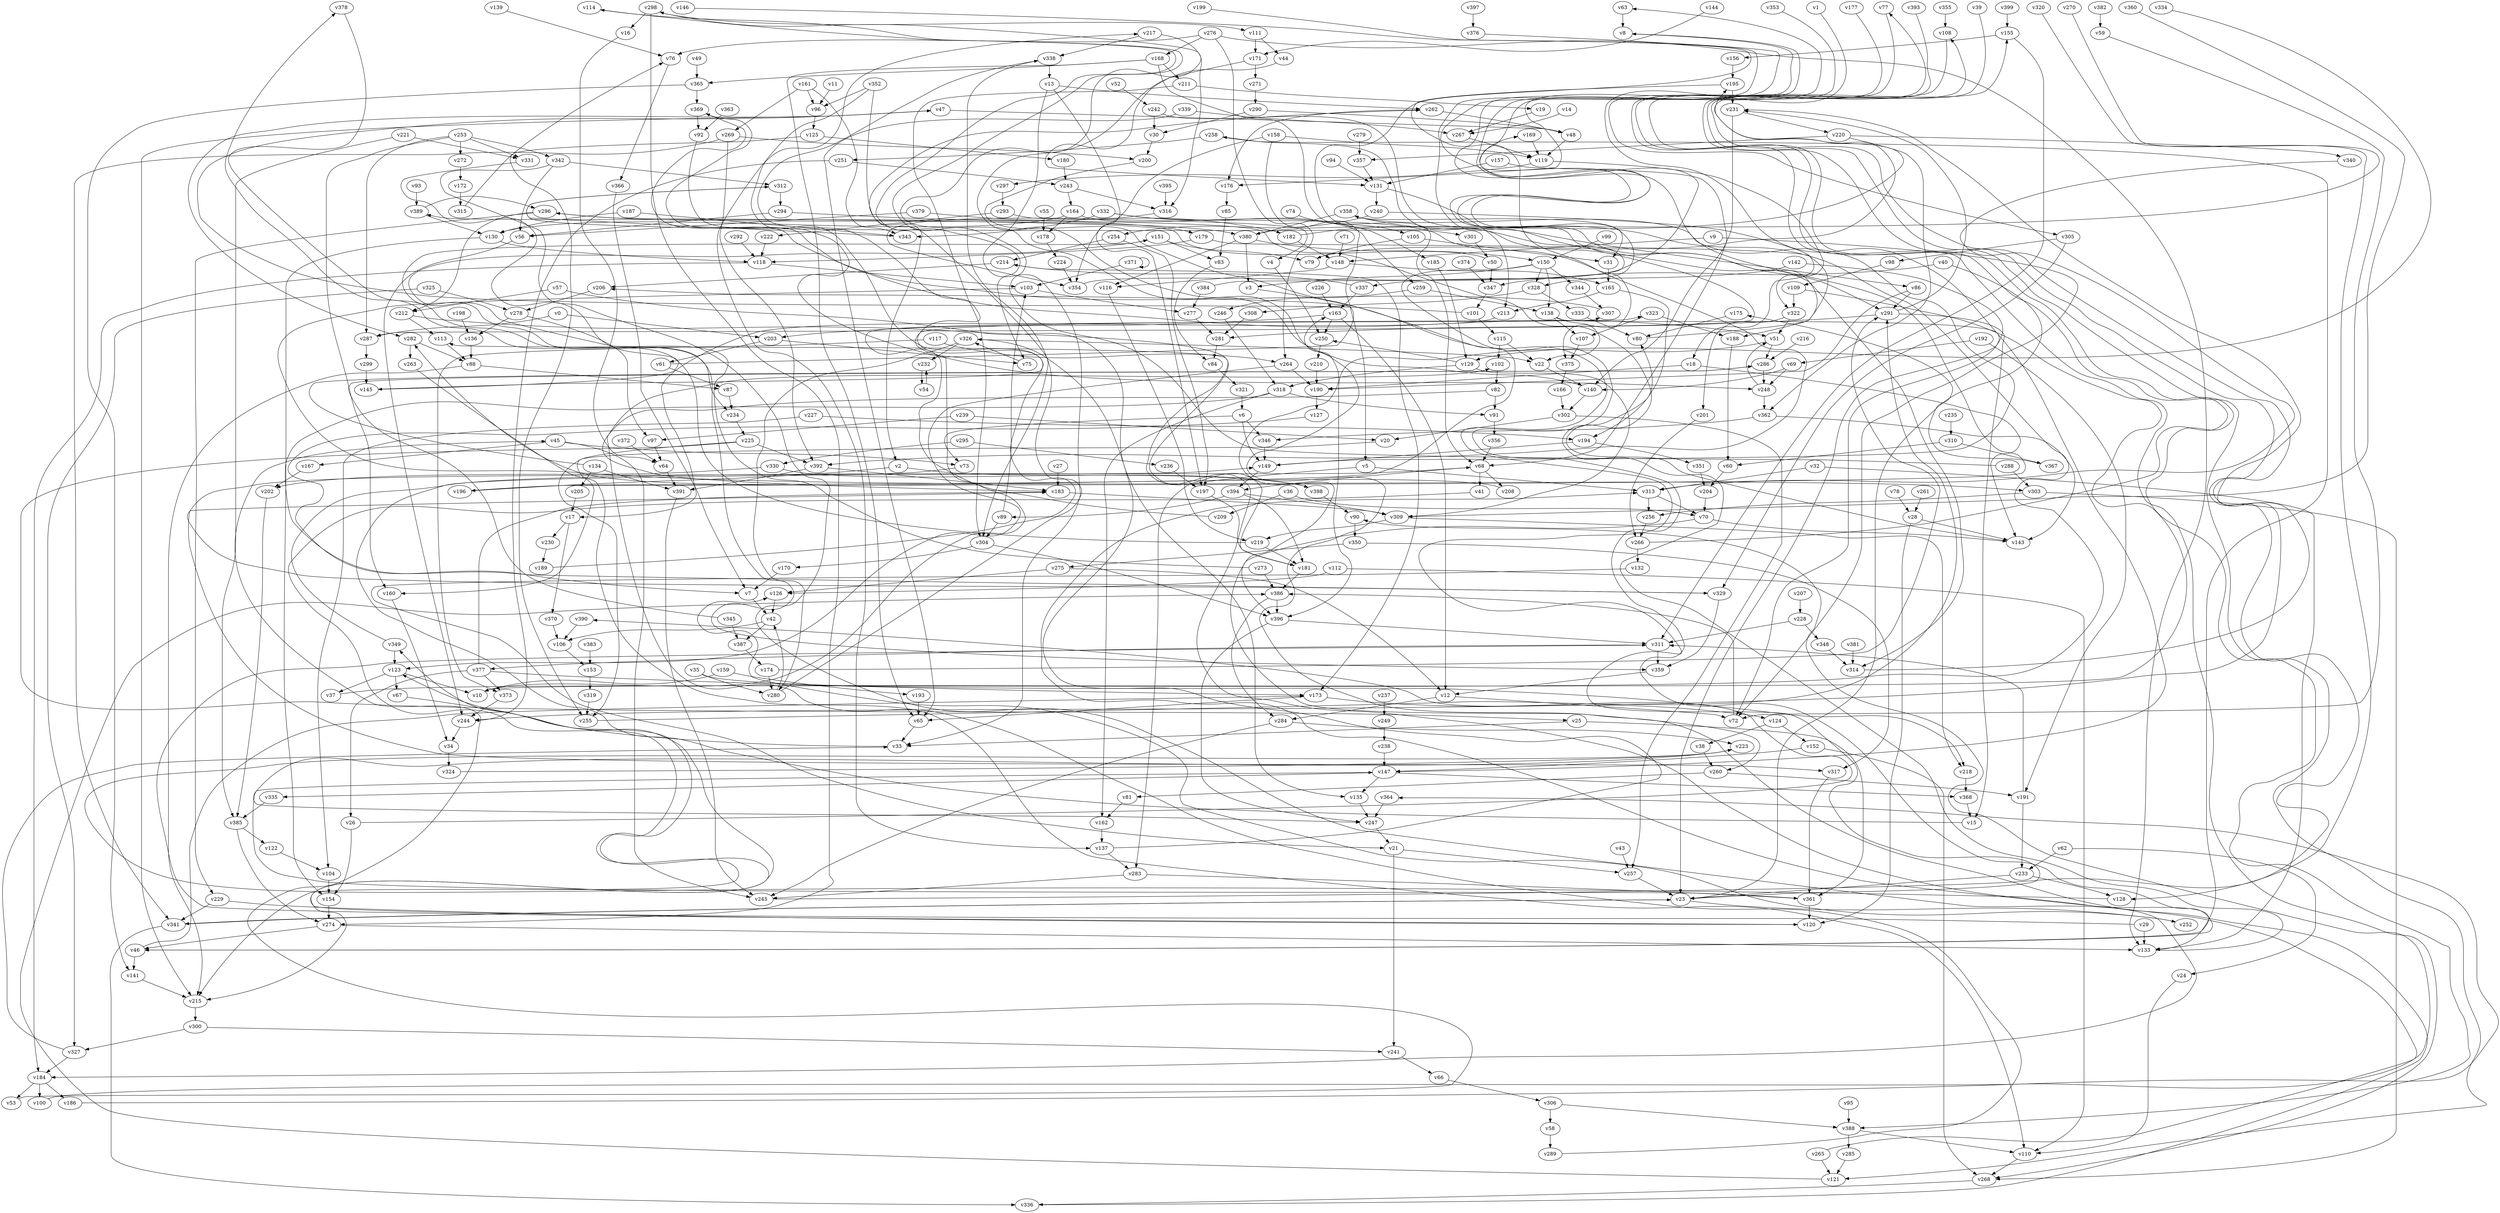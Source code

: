// Benchmark game 599 - 400 vertices
// time_bound: 179
// targets: v399
digraph G {
    v0 [name="v0", player=0];
    v1 [name="v1", player=1];
    v2 [name="v2", player=1];
    v3 [name="v3", player=1];
    v4 [name="v4", player=0];
    v5 [name="v5", player=0];
    v6 [name="v6", player=1];
    v7 [name="v7", player=1];
    v8 [name="v8", player=1];
    v9 [name="v9", player=1];
    v10 [name="v10", player=0];
    v11 [name="v11", player=1];
    v12 [name="v12", player=0];
    v13 [name="v13", player=1];
    v14 [name="v14", player=1];
    v15 [name="v15", player=0];
    v16 [name="v16", player=0];
    v17 [name="v17", player=1];
    v18 [name="v18", player=0];
    v19 [name="v19", player=1];
    v20 [name="v20", player=0];
    v21 [name="v21", player=1];
    v22 [name="v22", player=1];
    v23 [name="v23", player=0];
    v24 [name="v24", player=0];
    v25 [name="v25", player=0];
    v26 [name="v26", player=1];
    v27 [name="v27", player=1];
    v28 [name="v28", player=1];
    v29 [name="v29", player=1];
    v30 [name="v30", player=1];
    v31 [name="v31", player=1];
    v32 [name="v32", player=0];
    v33 [name="v33", player=1];
    v34 [name="v34", player=0];
    v35 [name="v35", player=1];
    v36 [name="v36", player=1];
    v37 [name="v37", player=1];
    v38 [name="v38", player=0];
    v39 [name="v39", player=1];
    v40 [name="v40", player=1];
    v41 [name="v41", player=1];
    v42 [name="v42", player=0];
    v43 [name="v43", player=0];
    v44 [name="v44", player=1];
    v45 [name="v45", player=1];
    v46 [name="v46", player=1];
    v47 [name="v47", player=1];
    v48 [name="v48", player=0];
    v49 [name="v49", player=0];
    v50 [name="v50", player=1];
    v51 [name="v51", player=1];
    v52 [name="v52", player=1];
    v53 [name="v53", player=0];
    v54 [name="v54", player=0];
    v55 [name="v55", player=1];
    v56 [name="v56", player=0];
    v57 [name="v57", player=1];
    v58 [name="v58", player=1];
    v59 [name="v59", player=0];
    v60 [name="v60", player=1];
    v61 [name="v61", player=0];
    v62 [name="v62", player=0];
    v63 [name="v63", player=1];
    v64 [name="v64", player=1];
    v65 [name="v65", player=1];
    v66 [name="v66", player=1];
    v67 [name="v67", player=0];
    v68 [name="v68", player=1];
    v69 [name="v69", player=0];
    v70 [name="v70", player=1];
    v71 [name="v71", player=1];
    v72 [name="v72", player=0];
    v73 [name="v73", player=1];
    v74 [name="v74", player=1];
    v75 [name="v75", player=0];
    v76 [name="v76", player=0];
    v77 [name="v77", player=0];
    v78 [name="v78", player=1];
    v79 [name="v79", player=1];
    v80 [name="v80", player=0];
    v81 [name="v81", player=0];
    v82 [name="v82", player=1];
    v83 [name="v83", player=0];
    v84 [name="v84", player=0];
    v85 [name="v85", player=1];
    v86 [name="v86", player=1];
    v87 [name="v87", player=1];
    v88 [name="v88", player=0];
    v89 [name="v89", player=1];
    v90 [name="v90", player=0];
    v91 [name="v91", player=0];
    v92 [name="v92", player=1];
    v93 [name="v93", player=1];
    v94 [name="v94", player=0];
    v95 [name="v95", player=0];
    v96 [name="v96", player=0];
    v97 [name="v97", player=1];
    v98 [name="v98", player=0];
    v99 [name="v99", player=0];
    v100 [name="v100", player=1];
    v101 [name="v101", player=0];
    v102 [name="v102", player=1];
    v103 [name="v103", player=0];
    v104 [name="v104", player=1];
    v105 [name="v105", player=0];
    v106 [name="v106", player=1];
    v107 [name="v107", player=1];
    v108 [name="v108", player=0];
    v109 [name="v109", player=1];
    v110 [name="v110", player=0];
    v111 [name="v111", player=0];
    v112 [name="v112", player=0];
    v113 [name="v113", player=0];
    v114 [name="v114", player=0];
    v115 [name="v115", player=0];
    v116 [name="v116", player=1];
    v117 [name="v117", player=0];
    v118 [name="v118", player=1];
    v119 [name="v119", player=1];
    v120 [name="v120", player=1];
    v121 [name="v121", player=1];
    v122 [name="v122", player=1];
    v123 [name="v123", player=0];
    v124 [name="v124", player=0];
    v125 [name="v125", player=0];
    v126 [name="v126", player=0];
    v127 [name="v127", player=0];
    v128 [name="v128", player=0];
    v129 [name="v129", player=1];
    v130 [name="v130", player=0];
    v131 [name="v131", player=1];
    v132 [name="v132", player=1];
    v133 [name="v133", player=1];
    v134 [name="v134", player=0];
    v135 [name="v135", player=1];
    v136 [name="v136", player=1];
    v137 [name="v137", player=1];
    v138 [name="v138", player=0];
    v139 [name="v139", player=0];
    v140 [name="v140", player=0];
    v141 [name="v141", player=1];
    v142 [name="v142", player=1];
    v143 [name="v143", player=1];
    v144 [name="v144", player=1];
    v145 [name="v145", player=0];
    v146 [name="v146", player=1];
    v147 [name="v147", player=0];
    v148 [name="v148", player=0];
    v149 [name="v149", player=0];
    v150 [name="v150", player=0];
    v151 [name="v151", player=0];
    v152 [name="v152", player=0];
    v153 [name="v153", player=1];
    v154 [name="v154", player=1];
    v155 [name="v155", player=0];
    v156 [name="v156", player=0];
    v157 [name="v157", player=0];
    v158 [name="v158", player=0];
    v159 [name="v159", player=1];
    v160 [name="v160", player=0];
    v161 [name="v161", player=0];
    v162 [name="v162", player=0];
    v163 [name="v163", player=1];
    v164 [name="v164", player=0];
    v165 [name="v165", player=1];
    v166 [name="v166", player=0];
    v167 [name="v167", player=0];
    v168 [name="v168", player=1];
    v169 [name="v169", player=0];
    v170 [name="v170", player=0];
    v171 [name="v171", player=1];
    v172 [name="v172", player=0];
    v173 [name="v173", player=0];
    v174 [name="v174", player=1];
    v175 [name="v175", player=0];
    v176 [name="v176", player=0];
    v177 [name="v177", player=0];
    v178 [name="v178", player=0];
    v179 [name="v179", player=0];
    v180 [name="v180", player=1];
    v181 [name="v181", player=1];
    v182 [name="v182", player=1];
    v183 [name="v183", player=0];
    v184 [name="v184", player=0];
    v185 [name="v185", player=0];
    v186 [name="v186", player=0];
    v187 [name="v187", player=1];
    v188 [name="v188", player=0];
    v189 [name="v189", player=1];
    v190 [name="v190", player=1];
    v191 [name="v191", player=1];
    v192 [name="v192", player=1];
    v193 [name="v193", player=0];
    v194 [name="v194", player=1];
    v195 [name="v195", player=0];
    v196 [name="v196", player=1];
    v197 [name="v197", player=1];
    v198 [name="v198", player=1];
    v199 [name="v199", player=1];
    v200 [name="v200", player=0];
    v201 [name="v201", player=0];
    v202 [name="v202", player=0];
    v203 [name="v203", player=0];
    v204 [name="v204", player=0];
    v205 [name="v205", player=1];
    v206 [name="v206", player=0];
    v207 [name="v207", player=1];
    v208 [name="v208", player=0];
    v209 [name="v209", player=1];
    v210 [name="v210", player=1];
    v211 [name="v211", player=1];
    v212 [name="v212", player=1];
    v213 [name="v213", player=1];
    v214 [name="v214", player=1];
    v215 [name="v215", player=1];
    v216 [name="v216", player=0];
    v217 [name="v217", player=0];
    v218 [name="v218", player=1];
    v219 [name="v219", player=1];
    v220 [name="v220", player=1];
    v221 [name="v221", player=0];
    v222 [name="v222", player=0];
    v223 [name="v223", player=0];
    v224 [name="v224", player=1];
    v225 [name="v225", player=0];
    v226 [name="v226", player=1];
    v227 [name="v227", player=0];
    v228 [name="v228", player=1];
    v229 [name="v229", player=0];
    v230 [name="v230", player=1];
    v231 [name="v231", player=0];
    v232 [name="v232", player=0];
    v233 [name="v233", player=1];
    v234 [name="v234", player=1];
    v235 [name="v235", player=0];
    v236 [name="v236", player=0];
    v237 [name="v237", player=0];
    v238 [name="v238", player=1];
    v239 [name="v239", player=1];
    v240 [name="v240", player=0];
    v241 [name="v241", player=0];
    v242 [name="v242", player=0];
    v243 [name="v243", player=1];
    v244 [name="v244", player=0];
    v245 [name="v245", player=1];
    v246 [name="v246", player=1];
    v247 [name="v247", player=0];
    v248 [name="v248", player=1];
    v249 [name="v249", player=0];
    v250 [name="v250", player=0];
    v251 [name="v251", player=0];
    v252 [name="v252", player=1];
    v253 [name="v253", player=1];
    v254 [name="v254", player=1];
    v255 [name="v255", player=0];
    v256 [name="v256", player=1];
    v257 [name="v257", player=1];
    v258 [name="v258", player=0];
    v259 [name="v259", player=0];
    v260 [name="v260", player=0];
    v261 [name="v261", player=0];
    v262 [name="v262", player=0];
    v263 [name="v263", player=0];
    v264 [name="v264", player=1];
    v265 [name="v265", player=0];
    v266 [name="v266", player=0];
    v267 [name="v267", player=1];
    v268 [name="v268", player=1];
    v269 [name="v269", player=1];
    v270 [name="v270", player=1];
    v271 [name="v271", player=0];
    v272 [name="v272", player=1];
    v273 [name="v273", player=0];
    v274 [name="v274", player=1];
    v275 [name="v275", player=1];
    v276 [name="v276", player=1];
    v277 [name="v277", player=0];
    v278 [name="v278", player=0];
    v279 [name="v279", player=1];
    v280 [name="v280", player=0];
    v281 [name="v281", player=0];
    v282 [name="v282", player=0];
    v283 [name="v283", player=1];
    v284 [name="v284", player=1];
    v285 [name="v285", player=0];
    v286 [name="v286", player=1];
    v287 [name="v287", player=0];
    v288 [name="v288", player=0];
    v289 [name="v289", player=0];
    v290 [name="v290", player=1];
    v291 [name="v291", player=0];
    v292 [name="v292", player=1];
    v293 [name="v293", player=0];
    v294 [name="v294", player=1];
    v295 [name="v295", player=1];
    v296 [name="v296", player=0];
    v297 [name="v297", player=0];
    v298 [name="v298", player=0];
    v299 [name="v299", player=1];
    v300 [name="v300", player=1];
    v301 [name="v301", player=1];
    v302 [name="v302", player=1];
    v303 [name="v303", player=0];
    v304 [name="v304", player=0];
    v305 [name="v305", player=1];
    v306 [name="v306", player=0];
    v307 [name="v307", player=1];
    v308 [name="v308", player=0];
    v309 [name="v309", player=1];
    v310 [name="v310", player=0];
    v311 [name="v311", player=1];
    v312 [name="v312", player=1];
    v313 [name="v313", player=0];
    v314 [name="v314", player=0];
    v315 [name="v315", player=0];
    v316 [name="v316", player=0];
    v317 [name="v317", player=0];
    v318 [name="v318", player=0];
    v319 [name="v319", player=0];
    v320 [name="v320", player=1];
    v321 [name="v321", player=1];
    v322 [name="v322", player=1];
    v323 [name="v323", player=1];
    v324 [name="v324", player=0];
    v325 [name="v325", player=1];
    v326 [name="v326", player=0];
    v327 [name="v327", player=0];
    v328 [name="v328", player=1];
    v329 [name="v329", player=1];
    v330 [name="v330", player=0];
    v331 [name="v331", player=1];
    v332 [name="v332", player=1];
    v333 [name="v333", player=1];
    v334 [name="v334", player=0];
    v335 [name="v335", player=0];
    v336 [name="v336", player=1];
    v337 [name="v337", player=1];
    v338 [name="v338", player=0];
    v339 [name="v339", player=1];
    v340 [name="v340", player=0];
    v341 [name="v341", player=0];
    v342 [name="v342", player=0];
    v343 [name="v343", player=0];
    v344 [name="v344", player=0];
    v345 [name="v345", player=0];
    v346 [name="v346", player=0];
    v347 [name="v347", player=0];
    v348 [name="v348", player=0];
    v349 [name="v349", player=0];
    v350 [name="v350", player=0];
    v351 [name="v351", player=0];
    v352 [name="v352", player=0];
    v353 [name="v353", player=0];
    v354 [name="v354", player=1];
    v355 [name="v355", player=0];
    v356 [name="v356", player=0];
    v357 [name="v357", player=1];
    v358 [name="v358", player=1];
    v359 [name="v359", player=1];
    v360 [name="v360", player=0];
    v361 [name="v361", player=0];
    v362 [name="v362", player=0];
    v363 [name="v363", player=1];
    v364 [name="v364", player=1];
    v365 [name="v365", player=0];
    v366 [name="v366", player=1];
    v367 [name="v367", player=0];
    v368 [name="v368", player=0];
    v369 [name="v369", player=1];
    v370 [name="v370", player=0];
    v371 [name="v371", player=0];
    v372 [name="v372", player=1];
    v373 [name="v373", player=0];
    v374 [name="v374", player=0];
    v375 [name="v375", player=0];
    v376 [name="v376", player=0];
    v377 [name="v377", player=1];
    v378 [name="v378", player=1];
    v379 [name="v379", player=1];
    v380 [name="v380", player=0];
    v381 [name="v381", player=1];
    v382 [name="v382", player=1];
    v383 [name="v383", player=1];
    v384 [name="v384", player=0];
    v385 [name="v385", player=1];
    v386 [name="v386", player=1];
    v387 [name="v387", player=1];
    v388 [name="v388", player=1];
    v389 [name="v389", player=1];
    v390 [name="v390", player=0];
    v391 [name="v391", player=1];
    v392 [name="v392", player=1];
    v393 [name="v393", player=1];
    v394 [name="v394", player=1];
    v395 [name="v395", player=0];
    v396 [name="v396", player=0];
    v397 [name="v397", player=1];
    v398 [name="v398", player=0];
    v399 [name="v399", player=1, target=1];

    v0 -> v203;
    v1 -> v147 [constraint="t >= 2"];
    v2 -> v196;
    v3 -> v23 [constraint="t mod 4 == 1"];
    v4 -> v250;
    v5 -> v313;
    v6 -> v346;
    v7 -> v42;
    v8 -> v328 [constraint="t < 8"];
    v9 -> v148;
    v10 -> v323 [constraint="t mod 5 == 4"];
    v11 -> v96;
    v12 -> v284;
    v13 -> v197;
    v14 -> v267;
    v15 -> v149 [constraint="t mod 4 == 3"];
    v16 -> v64;
    v17 -> v370;
    v18 -> v190;
    v19 -> v267;
    v20 -> v110 [constraint="t mod 4 == 0"];
    v21 -> v241;
    v22 -> v140;
    v23 -> v341;
    v24 -> v110;
    v25 -> v33;
    v26 -> v390 [constraint="t < 13"];
    v27 -> v183;
    v28 -> v143;
    v29 -> v349 [constraint="t < 15"];
    v30 -> v200;
    v31 -> v165;
    v32 -> v133;
    v33 -> v123 [constraint="t mod 3 == 2"];
    v34 -> v324;
    v35 -> v218 [constraint="t mod 5 == 4"];
    v36 -> v70;
    v37 -> v358 [constraint="t < 8"];
    v38 -> v260;
    v39 -> v244 [constraint="t mod 2 == 1"];
    v40 -> v23;
    v41 -> v215 [constraint="t < 6"];
    v42 -> v387;
    v43 -> v257;
    v44 -> v260 [constraint="t >= 2"];
    v45 -> v245;
    v46 -> v173 [constraint="t mod 5 == 1"];
    v47 -> v282 [constraint="t mod 2 == 1"];
    v48 -> v119;
    v49 -> v365;
    v50 -> v296 [constraint="t < 14"];
    v51 -> v286;
    v52 -> v242;
    v53 -> v45 [constraint="t >= 3"];
    v54 -> v232;
    v55 -> v178;
    v56 -> v244;
    v57 -> v135;
    v58 -> v289;
    v59 -> v72 [constraint="t < 9"];
    v60 -> v204;
    v61 -> v206 [constraint="t >= 2"];
    v62 -> v233;
    v63 -> v8;
    v64 -> v391;
    v65 -> v33;
    v66 -> v306;
    v67 -> v215 [constraint="t < 7"];
    v68 -> v208;
    v69 -> v248;
    v70 -> v396;
    v71 -> v148;
    v72 -> v386;
    v73 -> v317 [constraint="t < 8"];
    v74 -> v105;
    v75 -> v326 [constraint="t mod 2 == 0"];
    v76 -> v366;
    v77 -> v268 [constraint="t mod 3 == 1"];
    v78 -> v28;
    v79 -> v155 [constraint="t mod 4 == 2"];
    v80 -> v169 [constraint="t < 13"];
    v81 -> v162;
    v82 -> v183 [constraint="t mod 5 == 0"];
    v83 -> v84;
    v84 -> v321;
    v85 -> v83;
    v86 -> v190 [constraint="t mod 5 == 4"];
    v87 -> v234;
    v88 -> v215;
    v89 -> v304;
    v90 -> v350;
    v91 -> v356;
    v92 -> v248 [constraint="t >= 5"];
    v93 -> v389;
    v94 -> v131;
    v95 -> v388;
    v96 -> v125;
    v97 -> v64;
    v98 -> v109;
    v99 -> v150;
    v100 -> v364 [constraint="t mod 4 == 1"];
    v101 -> v47 [constraint="t mod 2 == 1"];
    v102 -> v82;
    v103 -> v303 [constraint="t mod 5 == 1"];
    v104 -> v154;
    v105 -> v79;
    v106 -> v153;
    v107 -> v375;
    v108 -> v121 [constraint="t mod 3 == 2"];
    v109 -> v10 [constraint="t < 8"];
    v110 -> v268;
    v111 -> v44;
    v112 -> v110;
    v113 -> v88;
    v114 -> v75 [constraint="t >= 5"];
    v115 -> v22;
    v116 -> v219;
    v117 -> v373;
    v118 -> v184;
    v119 -> v322;
    v120 -> v311 [constraint="t < 14"];
    v121 -> v386 [constraint="t mod 3 == 2"];
    v122 -> v104;
    v123 -> v37;
    v124 -> v152;
    v125 -> v255;
    v126 -> v42;
    v127 -> v7 [constraint="t < 5"];
    v128 -> v223 [constraint="t mod 2 == 1"];
    v129 -> v250 [constraint="t < 10"];
    v130 -> v154;
    v131 -> v213;
    v132 -> v21 [constraint="t >= 2"];
    v133 -> v80 [constraint="t < 11"];
    v134 -> v286 [constraint="t < 14"];
    v135 -> v247;
    v136 -> v88;
    v137 -> v326 [constraint="t >= 4"];
    v138 -> v72;
    v139 -> v76 [constraint="t < 8"];
    v140 -> v298 [constraint="t < 10"];
    v141 -> v215;
    v142 -> v337;
    v143 -> v389 [constraint="t < 11"];
    v144 -> v171 [constraint="t mod 3 == 0"];
    v145 -> v338 [constraint="t < 5"];
    v146 -> v287 [constraint="t < 8"];
    v147 -> v135;
    v148 -> v165;
    v149 -> v358 [constraint="t < 10"];
    v150 -> v46 [constraint="t < 11"];
    v151 -> v359 [constraint="t >= 5"];
    v152 -> v268;
    v153 -> v319;
    v154 -> v274;
    v155 -> v156;
    v156 -> v195;
    v157 -> v131;
    v158 -> v119;
    v159 -> v10;
    v160 -> v34;
    v161 -> v269;
    v162 -> v137;
    v163 -> v12;
    v164 -> v130;
    v165 -> v213;
    v166 -> v302;
    v167 -> v202;
    v168 -> v365;
    v169 -> v119;
    v170 -> v7;
    v171 -> v131 [constraint="t < 9"];
    v172 -> v315;
    v173 -> v124;
    v174 -> v291 [constraint="t mod 5 == 0"];
    v175 -> v80;
    v176 -> v85;
    v177 -> v305 [constraint="t >= 5"];
    v178 -> v224;
    v179 -> v118;
    v180 -> v243;
    v181 -> v113 [constraint="t < 15"];
    v182 -> v195 [constraint="t >= 4"];
    v183 -> v309;
    v184 -> v53;
    v185 -> v129;
    v186 -> v90 [constraint="t < 5"];
    v187 -> v130;
    v188 -> v60;
    v189 -> v217 [constraint="t mod 5 == 2"];
    v190 -> v127;
    v191 -> v233;
    v192 -> v191;
    v193 -> v65;
    v194 -> v149;
    v195 -> v231;
    v196 -> v8 [constraint="t >= 4"];
    v197 -> v181;
    v198 -> v136;
    v199 -> v314 [constraint="t >= 2"];
    v200 -> v196 [constraint="t mod 2 == 0"];
    v201 -> v266;
    v202 -> v385;
    v203 -> v75;
    v204 -> v70;
    v205 -> v17;
    v206 -> v278;
    v207 -> v228;
    v208 -> v282 [constraint="t >= 5"];
    v209 -> v307 [constraint="t < 6"];
    v210 -> v190;
    v211 -> v19;
    v212 -> v46 [constraint="t < 7"];
    v213 -> v17 [constraint="t < 13"];
    v214 -> v206;
    v215 -> v300;
    v216 -> v286;
    v217 -> v316;
    v218 -> v368;
    v219 -> v378 [constraint="t mod 3 == 1"];
    v220 -> v362;
    v221 -> v331;
    v222 -> v118;
    v223 -> v247 [constraint="t mod 2 == 1"];
    v224 -> v354;
    v225 -> v25 [constraint="t < 11"];
    v226 -> v163;
    v227 -> v104;
    v228 -> v311;
    v229 -> v341;
    v230 -> v189;
    v231 -> v140;
    v232 -> v54;
    v233 -> v23;
    v234 -> v225;
    v235 -> v310;
    v236 -> v197;
    v237 -> v249;
    v238 -> v147;
    v239 -> v20;
    v240 -> v18;
    v241 -> v66;
    v242 -> v86 [constraint="t mod 5 == 3"];
    v243 -> v164;
    v244 -> v34;
    v245 -> v108 [constraint="t >= 2"];
    v246 -> v318;
    v247 -> v21;
    v248 -> v362;
    v249 -> v238;
    v250 -> v210;
    v251 -> v244;
    v252 -> v126 [constraint="t < 11"];
    v253 -> v287;
    v254 -> v197;
    v255 -> v291 [constraint="t mod 4 == 2"];
    v256 -> v266;
    v257 -> v23;
    v258 -> v251;
    v259 -> v246;
    v260 -> v191;
    v261 -> v28;
    v262 -> v48;
    v263 -> v160 [constraint="t < 10"];
    v264 -> v123 [constraint="t < 10"];
    v265 -> v313 [constraint="t mod 4 == 1"];
    v266 -> v77 [constraint="t mod 4 == 2"];
    v267 -> v119;
    v268 -> v336;
    v269 -> v341;
    v270 -> v380 [constraint="t >= 1"];
    v271 -> v290;
    v272 -> v172;
    v273 -> v151 [constraint="t >= 1"];
    v274 -> v133;
    v275 -> v12;
    v276 -> v168;
    v277 -> v281;
    v278 -> v136;
    v279 -> v357;
    v280 -> v262 [constraint="t >= 3"];
    v281 -> v84;
    v282 -> v88;
    v283 -> v361;
    v284 -> v223;
    v285 -> v121;
    v286 -> v248;
    v287 -> v299;
    v288 -> v114 [constraint="t < 11"];
    v289 -> v102 [constraint="t >= 2"];
    v290 -> v30;
    v291 -> v231 [constraint="t mod 4 == 0"];
    v292 -> v118;
    v293 -> v4;
    v294 -> v56;
    v295 -> v236;
    v296 -> v212;
    v297 -> v293;
    v298 -> v274;
    v299 -> v145;
    v300 -> v241;
    v301 -> v50;
    v302 -> v257;
    v303 -> v256;
    v304 -> v170;
    v305 -> v329;
    v306 -> v58;
    v307 -> v369 [constraint="t < 10"];
    v308 -> v281;
    v309 -> v218;
    v310 -> v60;
    v311 -> v377;
    v312 -> v301 [constraint="t < 15"];
    v313 -> v70;
    v314 -> v231 [constraint="t >= 2"];
    v315 -> v76 [constraint="t mod 3 == 1"];
    v316 -> v354 [constraint="t mod 3 == 1"];
    v317 -> v361;
    v318 -> v329 [constraint="t >= 1"];
    v319 -> v255;
    v320 -> v128 [constraint="t >= 4"];
    v321 -> v6;
    v322 -> v51;
    v323 -> v188;
    v324 -> v223 [constraint="t < 14"];
    v325 -> v278;
    v326 -> v232;
    v327 -> v33 [constraint="t mod 4 == 0"];
    v328 -> v308;
    v329 -> v183 [constraint="t mod 2 == 1"];
    v330 -> v202;
    v331 -> v145 [constraint="t < 5"];
    v332 -> v392 [constraint="t < 9"];
    v333 -> v80;
    v334 -> v129 [constraint="t mod 5 == 4"];
    v335 -> v385;
    v336 -> v163 [constraint="t < 6"];
    v337 -> v214 [constraint="t mod 4 == 0"];
    v338 -> v304;
    v339 -> v65;
    v340 -> v313 [constraint="t < 12"];
    v341 -> v23;
    v342 -> v184 [constraint="t >= 2"];
    v343 -> v312 [constraint="t mod 4 == 3"];
    v344 -> v307;
    v345 -> v286 [constraint="t mod 5 == 4"];
    v346 -> v149;
    v347 -> v101;
    v348 -> v314;
    v349 -> v68 [constraint="t >= 2"];
    v350 -> v275;
    v351 -> v204;
    v352 -> v96;
    v353 -> v176 [constraint="t < 10"];
    v354 -> v63 [constraint="t < 11"];
    v355 -> v108;
    v356 -> v68;
    v357 -> v131;
    v358 -> v380;
    v359 -> v12;
    v360 -> v309 [constraint="t >= 2"];
    v361 -> v147 [constraint="t >= 3"];
    v362 -> v143;
    v363 -> v92;
    v364 -> v247;
    v365 -> v141;
    v366 -> v7;
    v367 -> v175 [constraint="t >= 5"];
    v368 -> v15;
    v369 -> v51 [constraint="t >= 4"];
    v370 -> v106;
    v371 -> v371 [constraint="t < 15"];
    v372 -> v64;
    v373 -> v244;
    v374 -> v347;
    v375 -> v166;
    v376 -> v291 [constraint="t mod 2 == 1"];
    v377 -> v373;
    v378 -> v234 [constraint="t < 8"];
    v379 -> v182;
    v380 -> v150;
    v381 -> v314;
    v382 -> v59;
    v383 -> v153;
    v384 -> v258 [constraint="t >= 5"];
    v385 -> v274;
    v386 -> v396;
    v387 -> v174;
    v388 -> v110;
    v389 -> v296 [constraint="t < 15"];
    v390 -> v106;
    v391 -> v245;
    v392 -> v391;
    v393 -> v388 [constraint="t < 15"];
    v394 -> v89;
    v395 -> v316;
    v396 -> v247;
    v397 -> v376;
    v398 -> v90;
    v399 -> v155;
    v129 -> v318;
    v57 -> v212;
    v68 -> v394;
    v194 -> v351;
    v165 -> v194;
    v394 -> v309;
    v253 -> v342;
    v384 -> v277;
    v240 -> v254;
    v157 -> v68;
    v352 -> v2;
    v276 -> v76;
    v337 -> v163;
    v0 -> v287;
    v150 -> v138;
    v318 -> v162;
    v103 -> v277;
    v228 -> v348;
    v23 -> v252;
    v276 -> v264;
    v385 -> v122;
    v242 -> v30;
    v295 -> v330;
    v140 -> v302;
    v386 -> v284;
    v6 -> v149;
    v158 -> v5;
    v150 -> v3;
    v300 -> v327;
    v306 -> v388;
    v248 -> v51;
    v388 -> v285;
    v147 -> v368;
    v352 -> v137;
    v47 -> v215;
    v274 -> v46;
    v45 -> v167;
    v158 -> v354;
    v148 -> v116;
    v61 -> v87;
    v88 -> v87;
    v291 -> v281;
    v358 -> v31;
    v25 -> v361;
    v119 -> v297;
    v168 -> v211;
    v28 -> v120;
    v161 -> v343;
    v134 -> v391;
    v89 -> v103;
    v350 -> v317;
    v377 -> v173;
    v212 -> v113;
    v229 -> v120;
    v283 -> v245;
    v29 -> v133;
    v284 -> v245;
    v371 -> v103;
    v17 -> v230;
    v394 -> v181;
    v311 -> v359;
    v101 -> v115;
    v345 -> v387;
    v115 -> v102;
    v168 -> v65;
    v109 -> v322;
    v338 -> v13;
    v155 -> v311;
    v164 -> v178;
    v326 -> v22;
    v349 -> v123;
    v251 -> v243;
    v2 -> v398;
    v362 -> v346;
    v278 -> v97;
    v293 -> v222;
    v231 -> v220;
    v313 -> v256;
    v149 -> v394;
    v291 -> v15;
    v32 -> v313;
    v147 -> v335;
    v342 -> v56;
    v86 -> v291;
    v138 -> v22;
    v282 -> v263;
    v117 -> v264;
    v50 -> v347;
    v150 -> v344;
    v327 -> v184;
    v396 -> v311;
    v9 -> v72;
    v318 -> v91;
    v163 -> v203;
    v12 -> v72;
    v225 -> v392;
    v262 -> v176;
    v68 -> v41;
    v339 -> v267;
    v159 -> v193;
    v392 -> v183;
    v280 -> v42;
    v269 -> v392;
    v290 -> v48;
    v137 -> v283;
    v168 -> v68;
    v227 -> v194;
    v269 -> v200;
    v191 -> v311;
    v187 -> v343;
    v184 -> v100;
    v6 -> v73;
    v265 -> v121;
    v105 -> v31;
    v273 -> v386;
    v332 -> v343;
    v124 -> v38;
    v365 -> v369;
    v322 -> v201;
    v70 -> v143;
    v36 -> v209;
    v220 -> v357;
    v45 -> v73;
    v195 -> v375;
    v361 -> v120;
    v40 -> v347;
    v112 -> v126;
    v129 -> v309;
    v163 -> v250;
    v302 -> v20;
    v253 -> v160;
    v341 -> v336;
    v342 -> v312;
    v26 -> v154;
    v184 -> v186;
    v82 -> v91;
    v276 -> v133;
    v220 -> v340;
    v179 -> v188;
    v310 -> v367;
    v309 -> v219;
    v138 -> v107;
    v13 -> v262;
    v259 -> v138;
    v266 -> v132;
    v123 -> v67;
    v380 -> v3;
    v379 -> v56;
    v47 -> v48;
    v233 -> v128;
    v161 -> v96;
    v243 -> v316;
    v134 -> v205;
    v150 -> v328;
    v182 -> v148;
    v214 -> v173;
    v303 -> v268;
    v173 -> v65;
    v312 -> v294;
    v377 -> v26;
    v142 -> v23;
    v152 -> v147;
    v298 -> v16;
    v13 -> v33;
    v389 -> v130;
    v275 -> v126;
    v328 -> v333;
    v131 -> v240;
    v323 -> v107;
    v151 -> v83;
    v369 -> v92;
    v325 -> v327;
    v239 -> v97;
    v332 -> v185;
    v151 -> v79;
    v219 -> v181;
    v377 -> v183;
    v51 -> v396;
    v118 -> v103;
    v5 -> v283;
    v254 -> v214;
    v258 -> v133;
    v305 -> v98;
    v217 -> v338;
    v125 -> v180;
    v288 -> v303;
    v260 -> v81;
    v123 -> v10;
    v330 -> v398;
    v171 -> v271;
    v253 -> v331;
    v130 -> v118;
    v304 -> v396;
    v35 -> v280;
    v296 -> v380;
    v380 -> v116;
    v203 -> v61;
    v298 -> v111;
    v221 -> v385;
    v69 -> v140;
    v46 -> v141;
    v294 -> v179;
    v264 -> v190;
    v296 -> v229;
    v18 -> v143;
    v211 -> v304;
    v181 -> v386;
    v21 -> v257;
    v253 -> v272;
    v329 -> v359;
    v62 -> v24;
    v174 -> v280;
    v192 -> v69;
    v225 -> v255;
    v111 -> v171;
    v164 -> v259;
    v42 -> v106;
    v326 -> v280;
}
